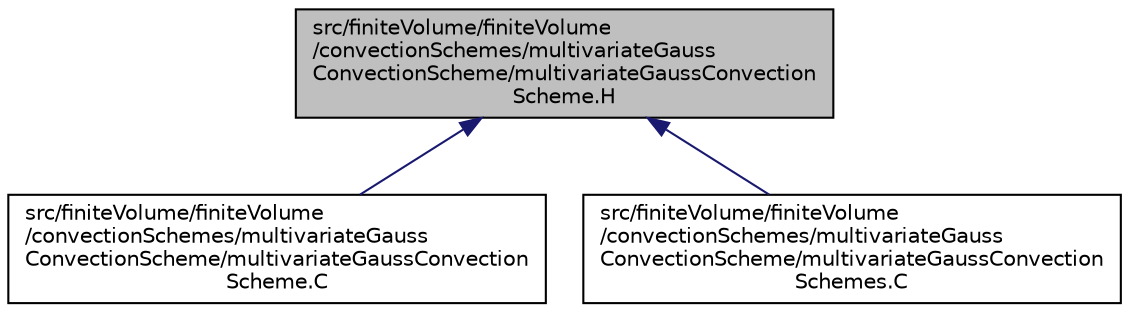 digraph "src/finiteVolume/finiteVolume/convectionSchemes/multivariateGaussConvectionScheme/multivariateGaussConvectionScheme.H"
{
  bgcolor="transparent";
  edge [fontname="Helvetica",fontsize="10",labelfontname="Helvetica",labelfontsize="10"];
  node [fontname="Helvetica",fontsize="10",shape=record];
  Node1 [label="src/finiteVolume/finiteVolume\l/convectionSchemes/multivariateGauss\lConvectionScheme/multivariateGaussConvection\lScheme.H",height=0.2,width=0.4,color="black", fillcolor="grey75", style="filled", fontcolor="black"];
  Node1 -> Node2 [dir="back",color="midnightblue",fontsize="10",style="solid",fontname="Helvetica"];
  Node2 [label="src/finiteVolume/finiteVolume\l/convectionSchemes/multivariateGauss\lConvectionScheme/multivariateGaussConvection\lScheme.C",height=0.2,width=0.4,color="black",URL="$a05620.html"];
  Node1 -> Node3 [dir="back",color="midnightblue",fontsize="10",style="solid",fontname="Helvetica"];
  Node3 [label="src/finiteVolume/finiteVolume\l/convectionSchemes/multivariateGauss\lConvectionScheme/multivariateGaussConvection\lSchemes.C",height=0.2,width=0.4,color="black",URL="$a05622.html"];
}
